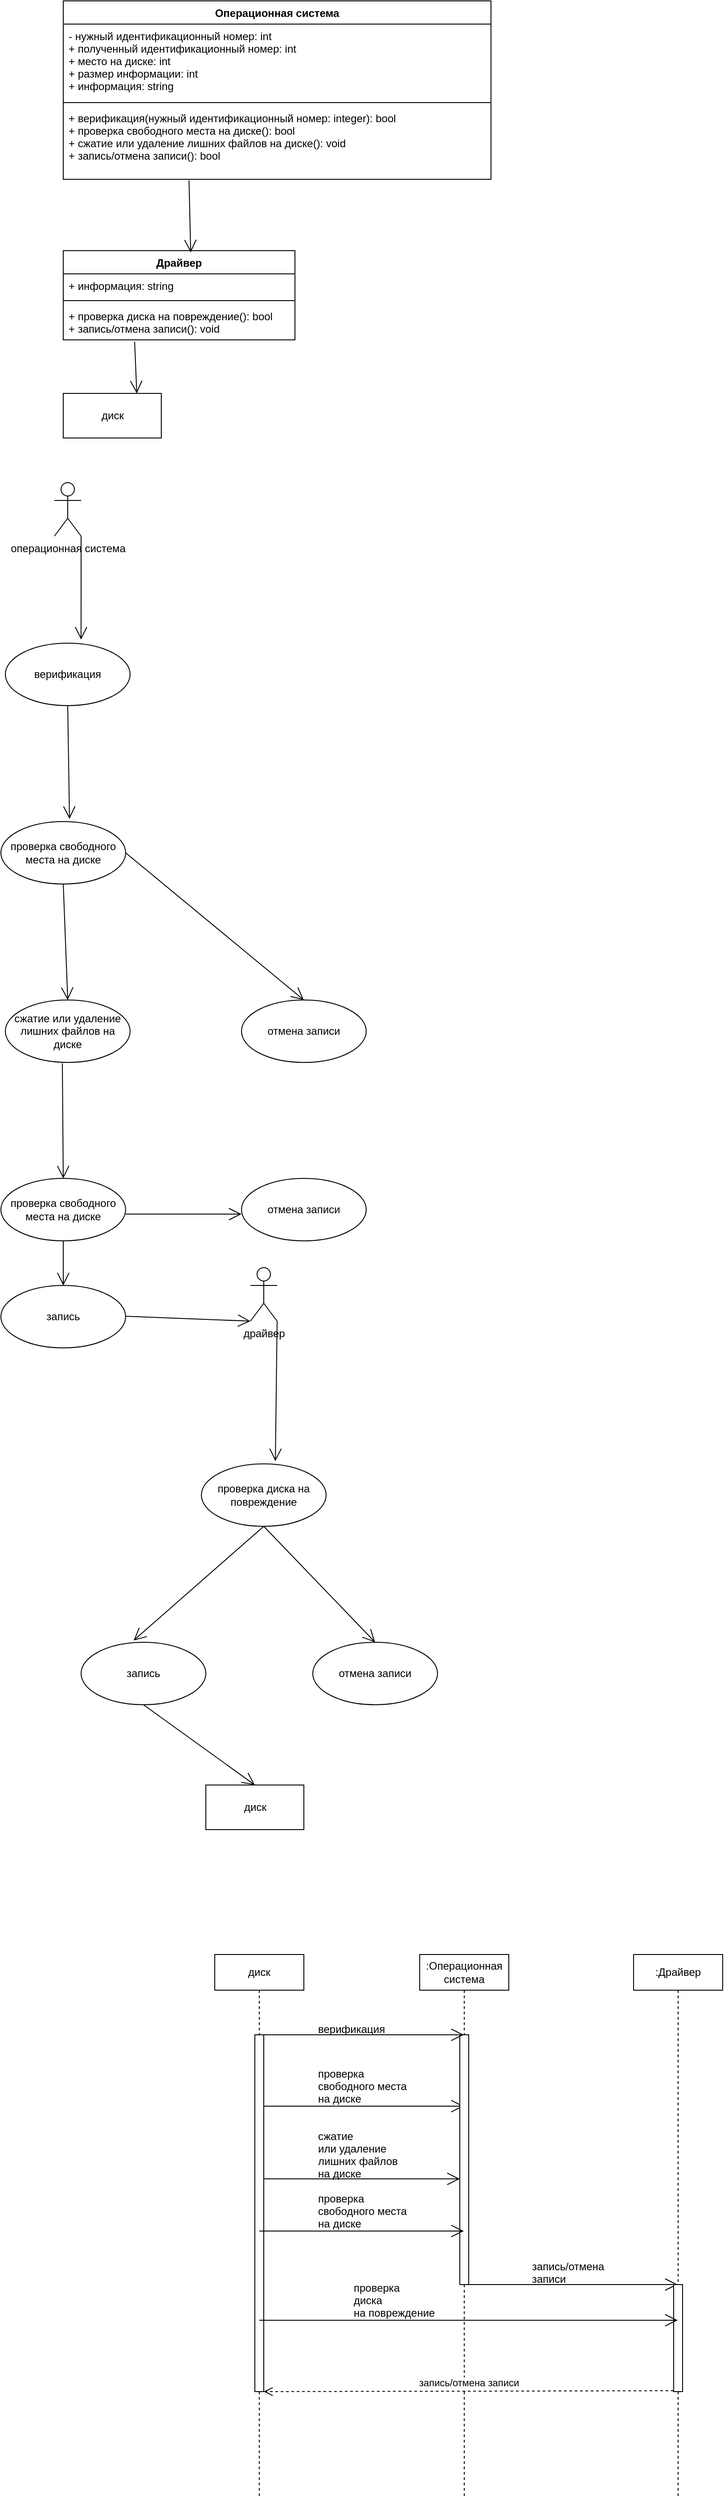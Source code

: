 <mxfile version="20.8.13" type="device"><diagram name="Страница 1" id="oSvM-hnOFqvvnO_ZswvO"><mxGraphModel dx="1386" dy="791" grid="1" gridSize="10" guides="1" tooltips="1" connect="1" arrows="1" fold="1" page="1" pageScale="1" pageWidth="827" pageHeight="1169" math="0" shadow="0"><root><mxCell id="0"/><mxCell id="1" parent="0"/><mxCell id="N_O_4ulKzLxsIeK3Evjd-2" value="диск" style="html=1;" vertex="1" parent="1"><mxGeometry x="320" y="920" width="110" height="50" as="geometry"/></mxCell><mxCell id="N_O_4ulKzLxsIeK3Evjd-3" value="Операционная система" style="swimlane;fontStyle=1;align=center;verticalAlign=top;childLayout=stackLayout;horizontal=1;startSize=26;horizontalStack=0;resizeParent=1;resizeParentMax=0;resizeLast=0;collapsible=1;marginBottom=0;" vertex="1" parent="1"><mxGeometry x="320" y="480" width="480" height="200" as="geometry"/></mxCell><mxCell id="N_O_4ulKzLxsIeK3Evjd-4" value="- нужный идентификационный номер: int&#10;+ полученный идентификационный номер: int&#10;+ место на диске: int&#10;+ размер информации: int&#10;+ информация: string" style="text;strokeColor=none;fillColor=none;align=left;verticalAlign=top;spacingLeft=4;spacingRight=4;overflow=hidden;rotatable=0;points=[[0,0.5],[1,0.5]];portConstraint=eastwest;" vertex="1" parent="N_O_4ulKzLxsIeK3Evjd-3"><mxGeometry y="26" width="480" height="84" as="geometry"/></mxCell><mxCell id="N_O_4ulKzLxsIeK3Evjd-5" value="" style="line;strokeWidth=1;fillColor=none;align=left;verticalAlign=middle;spacingTop=-1;spacingLeft=3;spacingRight=3;rotatable=0;labelPosition=right;points=[];portConstraint=eastwest;strokeColor=inherit;" vertex="1" parent="N_O_4ulKzLxsIeK3Evjd-3"><mxGeometry y="110" width="480" height="8" as="geometry"/></mxCell><mxCell id="N_O_4ulKzLxsIeK3Evjd-6" value="+ верификация(нужный идентификационный номер: integer): bool&#10;+ проверка свободного места на диске(): bool&#10;+ сжатие или удаление лишних файлов на диске(): void&#10;+ запись/отмена записи(): bool" style="text;strokeColor=none;fillColor=none;align=left;verticalAlign=top;spacingLeft=4;spacingRight=4;overflow=hidden;rotatable=0;points=[[0,0.5],[1,0.5]];portConstraint=eastwest;" vertex="1" parent="N_O_4ulKzLxsIeK3Evjd-3"><mxGeometry y="118" width="480" height="82" as="geometry"/></mxCell><mxCell id="N_O_4ulKzLxsIeK3Evjd-7" value="Драйвер" style="swimlane;fontStyle=1;align=center;verticalAlign=top;childLayout=stackLayout;horizontal=1;startSize=26;horizontalStack=0;resizeParent=1;resizeParentMax=0;resizeLast=0;collapsible=1;marginBottom=0;" vertex="1" parent="1"><mxGeometry x="320" y="760" width="260" height="100" as="geometry"/></mxCell><mxCell id="N_O_4ulKzLxsIeK3Evjd-8" value="+ информация: string" style="text;strokeColor=none;fillColor=none;align=left;verticalAlign=top;spacingLeft=4;spacingRight=4;overflow=hidden;rotatable=0;points=[[0,0.5],[1,0.5]];portConstraint=eastwest;" vertex="1" parent="N_O_4ulKzLxsIeK3Evjd-7"><mxGeometry y="26" width="260" height="26" as="geometry"/></mxCell><mxCell id="N_O_4ulKzLxsIeK3Evjd-9" value="" style="line;strokeWidth=1;fillColor=none;align=left;verticalAlign=middle;spacingTop=-1;spacingLeft=3;spacingRight=3;rotatable=0;labelPosition=right;points=[];portConstraint=eastwest;strokeColor=inherit;" vertex="1" parent="N_O_4ulKzLxsIeK3Evjd-7"><mxGeometry y="52" width="260" height="8" as="geometry"/></mxCell><mxCell id="N_O_4ulKzLxsIeK3Evjd-10" value="+ проверка диска на повреждение(): bool&#10;+ запись/отмена записи(): void" style="text;strokeColor=none;fillColor=none;align=left;verticalAlign=top;spacingLeft=4;spacingRight=4;overflow=hidden;rotatable=0;points=[[0,0.5],[1,0.5]];portConstraint=eastwest;" vertex="1" parent="N_O_4ulKzLxsIeK3Evjd-7"><mxGeometry y="60" width="260" height="40" as="geometry"/></mxCell><mxCell id="N_O_4ulKzLxsIeK3Evjd-11" value="" style="endArrow=open;endFill=1;endSize=12;html=1;rounded=0;entryX=0.55;entryY=0.02;entryDx=0;entryDy=0;entryPerimeter=0;exitX=0.294;exitY=1.014;exitDx=0;exitDy=0;exitPerimeter=0;" edge="1" parent="1" source="N_O_4ulKzLxsIeK3Evjd-6" target="N_O_4ulKzLxsIeK3Evjd-7"><mxGeometry width="160" relative="1" as="geometry"><mxPoint x="460" y="620" as="sourcePoint"/><mxPoint x="620" y="620" as="targetPoint"/></mxGeometry></mxCell><mxCell id="N_O_4ulKzLxsIeK3Evjd-12" value="" style="endArrow=open;endFill=1;endSize=12;html=1;rounded=0;exitX=0.308;exitY=1.05;exitDx=0;exitDy=0;exitPerimeter=0;entryX=0.75;entryY=0;entryDx=0;entryDy=0;" edge="1" parent="1" source="N_O_4ulKzLxsIeK3Evjd-10" target="N_O_4ulKzLxsIeK3Evjd-2"><mxGeometry width="160" relative="1" as="geometry"><mxPoint x="400" y="890" as="sourcePoint"/><mxPoint x="560" y="890" as="targetPoint"/></mxGeometry></mxCell><mxCell id="N_O_4ulKzLxsIeK3Evjd-13" value="операционная система" style="shape=umlActor;verticalLabelPosition=bottom;verticalAlign=top;html=1;" vertex="1" parent="1"><mxGeometry x="310" y="1020" width="30" height="60" as="geometry"/></mxCell><mxCell id="N_O_4ulKzLxsIeK3Evjd-14" value="верификация" style="ellipse;whiteSpace=wrap;html=1;" vertex="1" parent="1"><mxGeometry x="255" y="1200" width="140" height="70" as="geometry"/></mxCell><mxCell id="N_O_4ulKzLxsIeK3Evjd-15" value="проверка свободного места на диске" style="ellipse;whiteSpace=wrap;html=1;" vertex="1" parent="1"><mxGeometry x="250" y="1400" width="140" height="70" as="geometry"/></mxCell><mxCell id="N_O_4ulKzLxsIeK3Evjd-17" value="сжатие или удаление лишних файлов на диске" style="ellipse;whiteSpace=wrap;html=1;" vertex="1" parent="1"><mxGeometry x="255" y="1600" width="140" height="70" as="geometry"/></mxCell><mxCell id="N_O_4ulKzLxsIeK3Evjd-18" value="проверка свободного места на диске" style="ellipse;whiteSpace=wrap;html=1;" vertex="1" parent="1"><mxGeometry x="250" y="1800" width="140" height="70" as="geometry"/></mxCell><mxCell id="N_O_4ulKzLxsIeK3Evjd-19" value="отмена записи" style="ellipse;whiteSpace=wrap;html=1;" vertex="1" parent="1"><mxGeometry x="520" y="1800" width="140" height="70" as="geometry"/></mxCell><mxCell id="N_O_4ulKzLxsIeK3Evjd-20" value="драйвер" style="shape=umlActor;verticalLabelPosition=bottom;verticalAlign=top;html=1;" vertex="1" parent="1"><mxGeometry x="530" y="1900" width="30" height="60" as="geometry"/></mxCell><mxCell id="N_O_4ulKzLxsIeK3Evjd-21" value="проверка диска на повреждение" style="ellipse;whiteSpace=wrap;html=1;" vertex="1" parent="1"><mxGeometry x="475" y="2120" width="140" height="70" as="geometry"/></mxCell><mxCell id="N_O_4ulKzLxsIeK3Evjd-22" value="запись" style="ellipse;whiteSpace=wrap;html=1;" vertex="1" parent="1"><mxGeometry x="340" y="2320" width="140" height="70" as="geometry"/></mxCell><mxCell id="N_O_4ulKzLxsIeK3Evjd-23" value="отмена записи" style="ellipse;whiteSpace=wrap;html=1;" vertex="1" parent="1"><mxGeometry x="600" y="2320" width="140" height="70" as="geometry"/></mxCell><mxCell id="N_O_4ulKzLxsIeK3Evjd-24" value="диск" style="html=1;" vertex="1" parent="1"><mxGeometry x="480" y="2480" width="110" height="50" as="geometry"/></mxCell><mxCell id="N_O_4ulKzLxsIeK3Evjd-25" value="" style="endArrow=open;endFill=1;endSize=12;html=1;rounded=0;exitX=1;exitY=1;exitDx=0;exitDy=0;exitPerimeter=0;entryX=0.607;entryY=-0.057;entryDx=0;entryDy=0;entryPerimeter=0;" edge="1" parent="1" source="N_O_4ulKzLxsIeK3Evjd-13" target="N_O_4ulKzLxsIeK3Evjd-14"><mxGeometry width="160" relative="1" as="geometry"><mxPoint x="460" y="1130" as="sourcePoint"/><mxPoint x="620" y="1130" as="targetPoint"/></mxGeometry></mxCell><mxCell id="N_O_4ulKzLxsIeK3Evjd-26" value="" style="endArrow=open;endFill=1;endSize=12;html=1;rounded=0;exitX=0.5;exitY=1;exitDx=0;exitDy=0;entryX=0.55;entryY=-0.043;entryDx=0;entryDy=0;entryPerimeter=0;" edge="1" parent="1" source="N_O_4ulKzLxsIeK3Evjd-14" target="N_O_4ulKzLxsIeK3Evjd-15"><mxGeometry width="160" relative="1" as="geometry"><mxPoint x="460" y="1330" as="sourcePoint"/><mxPoint x="620" y="1330" as="targetPoint"/></mxGeometry></mxCell><mxCell id="N_O_4ulKzLxsIeK3Evjd-28" value="" style="endArrow=open;endFill=1;endSize=12;html=1;rounded=0;exitX=0.5;exitY=1;exitDx=0;exitDy=0;" edge="1" parent="1" source="N_O_4ulKzLxsIeK3Evjd-15"><mxGeometry width="160" relative="1" as="geometry"><mxPoint x="460" y="1530" as="sourcePoint"/><mxPoint x="325" y="1600" as="targetPoint"/></mxGeometry></mxCell><mxCell id="N_O_4ulKzLxsIeK3Evjd-30" value="" style="endArrow=open;endFill=1;endSize=12;html=1;rounded=0;exitX=0.457;exitY=1.014;exitDx=0;exitDy=0;exitPerimeter=0;entryX=0.5;entryY=0;entryDx=0;entryDy=0;" edge="1" parent="1" source="N_O_4ulKzLxsIeK3Evjd-17" target="N_O_4ulKzLxsIeK3Evjd-18"><mxGeometry width="160" relative="1" as="geometry"><mxPoint x="460" y="1830" as="sourcePoint"/><mxPoint x="620" y="1830" as="targetPoint"/></mxGeometry></mxCell><mxCell id="N_O_4ulKzLxsIeK3Evjd-31" value="" style="endArrow=open;endFill=1;endSize=12;html=1;rounded=0;exitX=0.5;exitY=1;exitDx=0;exitDy=0;entryX=0.5;entryY=0;entryDx=0;entryDy=0;" edge="1" parent="1" source="N_O_4ulKzLxsIeK3Evjd-18" target="N_O_4ulKzLxsIeK3Evjd-68"><mxGeometry width="160" relative="1" as="geometry"><mxPoint x="460" y="2030" as="sourcePoint"/><mxPoint x="620" y="2030" as="targetPoint"/></mxGeometry></mxCell><mxCell id="N_O_4ulKzLxsIeK3Evjd-32" value="" style="endArrow=open;endFill=1;endSize=12;html=1;rounded=0;exitX=1;exitY=1;exitDx=0;exitDy=0;exitPerimeter=0;entryX=0.593;entryY=-0.043;entryDx=0;entryDy=0;entryPerimeter=0;" edge="1" parent="1" source="N_O_4ulKzLxsIeK3Evjd-20" target="N_O_4ulKzLxsIeK3Evjd-21"><mxGeometry width="160" relative="1" as="geometry"><mxPoint x="460" y="2030" as="sourcePoint"/><mxPoint x="620" y="2030" as="targetPoint"/></mxGeometry></mxCell><mxCell id="N_O_4ulKzLxsIeK3Evjd-33" value="" style="endArrow=open;endFill=1;endSize=12;html=1;rounded=0;exitX=0.5;exitY=1;exitDx=0;exitDy=0;entryX=0.421;entryY=-0.029;entryDx=0;entryDy=0;entryPerimeter=0;" edge="1" parent="1" source="N_O_4ulKzLxsIeK3Evjd-21" target="N_O_4ulKzLxsIeK3Evjd-22"><mxGeometry width="160" relative="1" as="geometry"><mxPoint x="460" y="2230" as="sourcePoint"/><mxPoint x="620" y="2230" as="targetPoint"/></mxGeometry></mxCell><mxCell id="N_O_4ulKzLxsIeK3Evjd-34" value="" style="endArrow=open;endFill=1;endSize=12;html=1;rounded=0;exitX=0.5;exitY=1;exitDx=0;exitDy=0;entryX=0.5;entryY=0;entryDx=0;entryDy=0;" edge="1" parent="1" source="N_O_4ulKzLxsIeK3Evjd-21" target="N_O_4ulKzLxsIeK3Evjd-23"><mxGeometry width="160" relative="1" as="geometry"><mxPoint x="460" y="2230" as="sourcePoint"/><mxPoint x="620" y="2230" as="targetPoint"/></mxGeometry></mxCell><mxCell id="N_O_4ulKzLxsIeK3Evjd-35" value="" style="endArrow=open;endFill=1;endSize=12;html=1;rounded=0;exitX=0.5;exitY=1;exitDx=0;exitDy=0;entryX=0.5;entryY=0;entryDx=0;entryDy=0;" edge="1" parent="1" source="N_O_4ulKzLxsIeK3Evjd-22" target="N_O_4ulKzLxsIeK3Evjd-24"><mxGeometry width="160" relative="1" as="geometry"><mxPoint x="460" y="2230" as="sourcePoint"/><mxPoint x="620" y="2230" as="targetPoint"/></mxGeometry></mxCell><mxCell id="N_O_4ulKzLxsIeK3Evjd-39" value="диск" style="shape=umlLifeline;perimeter=lifelinePerimeter;whiteSpace=wrap;html=1;container=1;collapsible=0;recursiveResize=0;outlineConnect=0;" vertex="1" parent="1"><mxGeometry x="490" y="2670" width="100" height="610" as="geometry"/></mxCell><mxCell id="N_O_4ulKzLxsIeK3Evjd-42" value="" style="html=1;points=[];perimeter=orthogonalPerimeter;" vertex="1" parent="N_O_4ulKzLxsIeK3Evjd-39"><mxGeometry x="45" y="90" width="10" height="400" as="geometry"/></mxCell><mxCell id="N_O_4ulKzLxsIeK3Evjd-51" value="" style="endArrow=open;endFill=1;endSize=12;html=1;rounded=0;" edge="1" parent="N_O_4ulKzLxsIeK3Evjd-39" target="N_O_4ulKzLxsIeK3Evjd-40"><mxGeometry width="160" relative="1" as="geometry"><mxPoint x="55" y="170" as="sourcePoint"/><mxPoint x="215" y="170" as="targetPoint"/></mxGeometry></mxCell><mxCell id="N_O_4ulKzLxsIeK3Evjd-53" value="" style="endArrow=open;endFill=1;endSize=12;html=1;rounded=0;" edge="1" parent="N_O_4ulKzLxsIeK3Evjd-39" target="N_O_4ulKzLxsIeK3Evjd-45"><mxGeometry width="160" relative="1" as="geometry"><mxPoint x="55" y="251.5" as="sourcePoint"/><mxPoint x="215" y="251.5" as="targetPoint"/></mxGeometry></mxCell><mxCell id="N_O_4ulKzLxsIeK3Evjd-40" value=":Операционная система" style="shape=umlLifeline;perimeter=lifelinePerimeter;whiteSpace=wrap;html=1;container=1;collapsible=0;recursiveResize=0;outlineConnect=0;" vertex="1" parent="1"><mxGeometry x="720" y="2670" width="100" height="610" as="geometry"/></mxCell><mxCell id="N_O_4ulKzLxsIeK3Evjd-45" value="" style="html=1;points=[];perimeter=orthogonalPerimeter;" vertex="1" parent="N_O_4ulKzLxsIeK3Evjd-40"><mxGeometry x="45" y="90" width="10" height="280" as="geometry"/></mxCell><mxCell id="N_O_4ulKzLxsIeK3Evjd-62" value="" style="endArrow=open;endFill=1;endSize=12;html=1;rounded=0;" edge="1" parent="N_O_4ulKzLxsIeK3Evjd-40" target="N_O_4ulKzLxsIeK3Evjd-41"><mxGeometry width="160" relative="1" as="geometry"><mxPoint x="55" y="370" as="sourcePoint"/><mxPoint x="215" y="370" as="targetPoint"/></mxGeometry></mxCell><mxCell id="N_O_4ulKzLxsIeK3Evjd-41" value=":Драйвер" style="shape=umlLifeline;perimeter=lifelinePerimeter;whiteSpace=wrap;html=1;container=1;collapsible=0;recursiveResize=0;outlineConnect=0;" vertex="1" parent="1"><mxGeometry x="960" y="2670" width="100" height="610" as="geometry"/></mxCell><mxCell id="N_O_4ulKzLxsIeK3Evjd-43" value="" style="endArrow=open;endFill=1;endSize=12;html=1;rounded=0;" edge="1" parent="1"><mxGeometry width="160" relative="1" as="geometry"><mxPoint x="540" y="2760" as="sourcePoint"/><mxPoint x="769.5" y="2760" as="targetPoint"/></mxGeometry></mxCell><mxCell id="N_O_4ulKzLxsIeK3Evjd-44" value="верификация" style="text;strokeColor=none;fillColor=none;align=left;verticalAlign=top;spacingLeft=4;spacingRight=4;overflow=hidden;rotatable=0;points=[[0,0.5],[1,0.5]];portConstraint=eastwest;" vertex="1" parent="1"><mxGeometry x="600" y="2740" width="100" height="26" as="geometry"/></mxCell><mxCell id="N_O_4ulKzLxsIeK3Evjd-46" value="" style="endArrow=open;endFill=1;endSize=12;html=1;rounded=0;" edge="1" parent="1" source="N_O_4ulKzLxsIeK3Evjd-39" target="N_O_4ulKzLxsIeK3Evjd-40"><mxGeometry width="160" relative="1" as="geometry"><mxPoint x="570" y="2800" as="sourcePoint"/><mxPoint x="769.5" y="2800" as="targetPoint"/><Array as="points"><mxPoint x="650" y="2980"/></Array></mxGeometry></mxCell><mxCell id="N_O_4ulKzLxsIeK3Evjd-48" value="проверка&#10;свободного места&#10;на диске" style="text;strokeColor=none;fillColor=none;align=left;verticalAlign=top;spacingLeft=4;spacingRight=4;overflow=hidden;rotatable=0;points=[[0,0.5],[1,0.5]];portConstraint=eastwest;" vertex="1" parent="1"><mxGeometry x="600" y="2790" width="130" height="50" as="geometry"/></mxCell><mxCell id="N_O_4ulKzLxsIeK3Evjd-52" value="сжатие&#10;или удаление&#10;лишних файлов&#10;на диске" style="text;strokeColor=none;fillColor=none;align=left;verticalAlign=top;spacingLeft=4;spacingRight=4;overflow=hidden;rotatable=0;points=[[0,0.5],[1,0.5]];portConstraint=eastwest;" vertex="1" parent="1"><mxGeometry x="600" y="2860" width="100" height="60" as="geometry"/></mxCell><mxCell id="N_O_4ulKzLxsIeK3Evjd-55" value="проверка&#10;свободного места&#10;на диске" style="text;strokeColor=none;fillColor=none;align=left;verticalAlign=top;spacingLeft=4;spacingRight=4;overflow=hidden;rotatable=0;points=[[0,0.5],[1,0.5]];portConstraint=eastwest;" vertex="1" parent="1"><mxGeometry x="600" y="2930" width="120" height="56" as="geometry"/></mxCell><mxCell id="N_O_4ulKzLxsIeK3Evjd-56" value="" style="html=1;points=[];perimeter=orthogonalPerimeter;" vertex="1" parent="1"><mxGeometry x="1005" y="3040" width="10" height="120" as="geometry"/></mxCell><mxCell id="N_O_4ulKzLxsIeK3Evjd-58" value="запись/отмена&#10;записи" style="text;strokeColor=none;fillColor=none;align=left;verticalAlign=top;spacingLeft=4;spacingRight=4;overflow=hidden;rotatable=0;points=[[0,0.5],[1,0.5]];portConstraint=eastwest;" vertex="1" parent="1"><mxGeometry x="840" y="3006" width="100" height="34" as="geometry"/></mxCell><mxCell id="N_O_4ulKzLxsIeK3Evjd-63" value="" style="endArrow=open;endFill=1;endSize=12;html=1;rounded=0;" edge="1" parent="1" target="N_O_4ulKzLxsIeK3Evjd-41"><mxGeometry width="160" relative="1" as="geometry"><mxPoint x="540" y="3080" as="sourcePoint"/><mxPoint x="700" y="3080" as="targetPoint"/></mxGeometry></mxCell><mxCell id="N_O_4ulKzLxsIeK3Evjd-65" value="проверка&#10;диска&#10;на повреждение" style="text;strokeColor=none;fillColor=none;align=left;verticalAlign=top;spacingLeft=4;spacingRight=4;overflow=hidden;rotatable=0;points=[[0,0.5],[1,0.5]];portConstraint=eastwest;" vertex="1" parent="1"><mxGeometry x="640" y="3030" width="110" height="50" as="geometry"/></mxCell><mxCell id="N_O_4ulKzLxsIeK3Evjd-66" value="запись/отмена записи" style="html=1;verticalAlign=bottom;endArrow=open;dashed=1;endSize=8;rounded=0;" edge="1" parent="1"><mxGeometry relative="1" as="geometry"><mxPoint x="1005" y="3159" as="sourcePoint"/><mxPoint x="545" y="3160" as="targetPoint"/></mxGeometry></mxCell><mxCell id="N_O_4ulKzLxsIeK3Evjd-68" value="запись" style="ellipse;whiteSpace=wrap;html=1;" vertex="1" parent="1"><mxGeometry x="250" y="1920" width="140" height="70" as="geometry"/></mxCell><mxCell id="N_O_4ulKzLxsIeK3Evjd-69" value="" style="endArrow=open;endFill=1;endSize=12;html=1;rounded=0;entryX=0;entryY=1;entryDx=0;entryDy=0;entryPerimeter=0;" edge="1" parent="1" target="N_O_4ulKzLxsIeK3Evjd-20"><mxGeometry width="160" relative="1" as="geometry"><mxPoint x="390" y="1954.5" as="sourcePoint"/><mxPoint x="550" y="1954.5" as="targetPoint"/></mxGeometry></mxCell><mxCell id="N_O_4ulKzLxsIeK3Evjd-70" value="" style="endArrow=open;endFill=1;endSize=12;html=1;rounded=0;" edge="1" parent="1"><mxGeometry width="160" relative="1" as="geometry"><mxPoint x="390" y="1840" as="sourcePoint"/><mxPoint x="520" y="1840" as="targetPoint"/></mxGeometry></mxCell><mxCell id="N_O_4ulKzLxsIeK3Evjd-71" value="отмена записи" style="ellipse;whiteSpace=wrap;html=1;" vertex="1" parent="1"><mxGeometry x="520" y="1600" width="140" height="70" as="geometry"/></mxCell><mxCell id="N_O_4ulKzLxsIeK3Evjd-72" value="" style="endArrow=open;endFill=1;endSize=12;html=1;rounded=0;entryX=0.5;entryY=0;entryDx=0;entryDy=0;exitX=1;exitY=0.5;exitDx=0;exitDy=0;" edge="1" parent="1" source="N_O_4ulKzLxsIeK3Evjd-15" target="N_O_4ulKzLxsIeK3Evjd-71"><mxGeometry width="160" relative="1" as="geometry"><mxPoint x="590" y="1470" as="sourcePoint"/><mxPoint x="620" y="1440" as="targetPoint"/></mxGeometry></mxCell></root></mxGraphModel></diagram></mxfile>